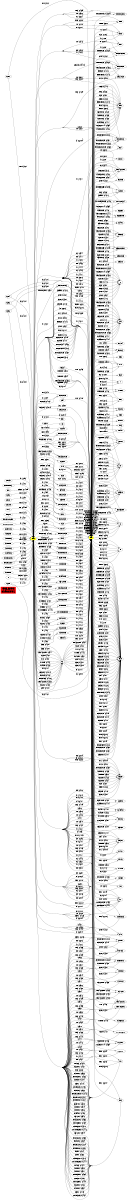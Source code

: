 // Created automatically by xgraphviz, DO NOT EDIT!
digraph OH_HO2 {
  concentrate=true;
  rankdir=LR;
  size="8,8";
"OH_HO2\nchemistry"
  [shape=box, fontsize=30,
  style="filled", color=red];
subgraph species {
node[shape=oval,
  color=yellow,
  style="filled"];
HO2
OH
}
ACETOL -> HO2 [label = "OH (G4316)"];
ACETOL -> HO2 [label = "hv (J4302)"];
Br -> HO2 [label = "HCHO (G7400)"];
BrO -> HO2 [label = "CH3O2 (G7402b)"];
C2H2 -> HO2 [label = "OH (G4222)"];
C2H2 -> OH [label = "OH (G4222)"];
C2H4 -> HO2 [label = "O3 (G4201)"];
C2H4 -> OH [label = "O3 (G4201)"];
C2H5O2 -> HO2 [label = " (G4206)"];
C2H5O2 -> HO2 [label = "NO (G4204)"];
C2H5O2 -> HO2 [label = "NO3 (G4205)"];
C2H5OOH -> HO2 [label = "hv (J4200)"];
C2H5OOH -> OH [label = "OH (G4207)"];
C2H5OOH -> OH [label = "hv (J4200)"];
C3H6 -> HO2 [label = "O3 (G4301)"];
C3H6 -> OH [label = "O3 (G4301)"];
C3H8 -> HO2 [label = "OH (G4300)"];
C59OOH -> OH [label = "hv (J4516)"];
C5H8 -> HO2 [label = "O3 (G4500)"];
C5H8 -> OH [label = "O3 (G4500)"];
CH2ClI -> HO2 [label = "hv (J8403)"];
CH2I2 -> HO2 [label = "hv (J8400)"];
CH3CCl3 -> OH [label = "O1D (G6407)"];
CH3CHO -> HO2 [label = "hv (J4201)"];
CH3CO3H -> OH [label = "hv (J4202)"];
CH3Cl -> OH [label = "O1D (G6405)"];
CH3O2 -> HO2 [label = " (G4106a)"];
CH3O2 -> HO2 [label = "BrO (G7402b)"];
CH3O2 -> HO2 [label = "ClO (G6403)"];
CH3O2 -> HO2 [label = "IO (G8401)"];
CH3O2 -> HO2 [label = "NO (G4104)"];
CH3O2 -> HO2 [label = "NO3 (G4105)"];
CH3OH -> HO2 [label = "OH (G4102)"];
CH3OOH -> HO2 [label = "hv (J4100)"];
CH3OOH -> OH [label = "Cl (G6402)"];
CH3OOH -> OH [label = "OH (G4107)"];
CH3OOH -> OH [label = "hv (J4100)"];
CH4 -> OH [label = "O1D (G4100)"];
CO2H3CHO -> HO2 [label = "hv (J4418)"];
CO2H3CO3 -> HO2 [label = " (G4451)"];
CO2H3CO3 -> HO2 [label = "NO (G4453)"];
CO2H3CO3 -> HO2 [label = "NO3 (G4454)"];
CO2H3CO3H -> HO2 [label = "hv (J4409)"];
CO2H3CO3H -> HO2 [label = "hv (J4410)"];
CO2H3CO3H -> OH [label = "hv (J4409)"];
Cl -> HO2 [label = "H2O2 (G6202)"];
Cl -> HO2 [label = "HCHO (G6401)"];
Cl -> OH [label = "CH3OOH (G6402)"];
Cl -> OH [label = "HO2 (G6201b)"];
ClO -> HO2 [label = "CH3O2 (G6403)"];
ClO -> HO2 [label = "OH (G6203)"];
DMS -> HO2 [label = "OH (G9400b)"];
DMSO -> HO2 [label = "OH (G9402)"];
ETHGLY -> HO2 [label = "OH (G4248)"];
ETHOHNO3 -> HO2 [label = "hv (J4212)"];
GLYOX -> HO2 [label = "NO3 (G4235)"];
GLYOX -> HO2 [label = "OH (G4234)"];
GLYOX -> HO2 [label = "hv (J4208)"];
H -> HO2 [label = "O2 (G2100)"];
H -> OH [label = "HO2 (G2108a)"];
H -> OH [label = "O3 (G2101)"];
H2 -> OH [label = "O1D (G2102)"];
H2O -> OH [label = "O1D (G2111)"];
H2O -> OH [label = "hv (J2100)"];
H2O2 -> HO2 [label = "Cl (G6202)"];
H2O2 -> HO2 [label = "OH (G2112)"];
H2O2 -> OH [label = "hv (J2101)"];
HCHO -> HO2 [label = "Br (G7400)"];
HCHO -> HO2 [label = "Cl (G6401)"];
HCHO -> HO2 [label = "NO3 (G4109)"];
HCHO -> HO2 [label = "OH (G4108)"];
HCHO -> HO2 [label = "hv (J4101b)"];
HCOCO2H -> HO2 [label = "OH (G4240)"];
HCOCO2H -> HO2 [label = "hv (J4209)"];
HCOCO3 -> HO2 [label = " (G4236)"];
HCOCO3 -> HO2 [label = "NO (G4238)"];
HCOCO3 -> HO2 [label = "NO3 (G4239)"];
HCOCO3H -> HO2 [label = "hv (J4210)"];
HCOCO3H -> OH [label = "hv (J4210)"];
HCOOH -> HO2 [label = "OH (G4111)"];
HNO -> HO2 [label = "O2 (G3224)"];
HNO3 -> OH [label = "hv (J3201)"];
HNO4 -> HO2 [label = " (G3207)"];
HNO4 -> HO2 [label = "hv (J3202)"];
HNO4 -> OH [label = "hv (J3202)"];
HO12CO3C4 -> HO2 [label = "OH (G4456)"];
HO12CO3C4 -> HO2 [label = "hv (J4419)"];
HO2 -> C2H5OOH [label = "C2H5O2 (G4203)"];
HO2 -> C59OOH [label = "C59O2 (G4562)"];
HO2 -> CH3CO2H [label = "CH3CO3 (G4211b)"];
HO2 -> CH3CO3H [label = "CH3CO3 (G4211a)"];
HO2 -> CH3OOH [label = "CH3O2 (G4103)"];
HO2 -> CH3SO3H [label = "CH3SO3 (G9405)"];
HO2 -> CO2H3CO3H [label = "CO2H3CO3 (G4452)"];
HO2 -> ClO [label = "Cl (G6201b)"];
HO2 -> H2 [label = "H (G2108b)"];
HO2 -> H2O [label = "H (G2108c)"];
HO2 -> H2O [label = "NH2 (G3212)"];
HO2 -> H2O [label = "OH (G2109)"];
HO2 -> H2O2 [label = "HO2 (G2110)"];
HO2 -> HBr [label = "Br (G7200)"];
HO2 -> HCOCO2H [label = "HCOCO3 (G4237)"];
HO2 -> HCOCO3H [label = "HCOCO3 (G4237)"];
HO2 -> HCl [label = "Cl (G6201a)"];
HO2 -> HI [label = "I (G8200)"];
HO2 -> HNO [label = "NH2 (G3212)"];
HO2 -> HNO4 [label = "NO2 (G3203)"];
HO2 -> HO2_a01 [label = " (H2101f_a01)"];
HO2 -> HOBr [label = "BrO (G7201)"];
HO2 -> HOCH2CO2H [label = "HOCH2CO3 (G4226)"];
HO2 -> HOCH2CO3H [label = "HOCH2CO3 (G4226)"];
HO2 -> HOCl [label = "ClO (G6204)"];
HO2 -> HOI [label = "IO (G8201)"];
HO2 -> HYETHO2H [label = "HOCH2CH2O2 (G4244)"];
HO2 -> HYPERACET [label = "CH3COCH2O2 (G4312)"];
HO2 -> HYPROPO2H [label = "HYPROPO2 (G4323)"];
HO2 -> IC3H7OOH [label = "IC3H7O2 (G4304)"];
HO2 -> ISOPBOOH [label = "ISOPBO2 (G4518)"];
HO2 -> ISOPDOOH [label = "ISOPDO2 (G4525)"];
HO2 -> LC4H9OOH [label = "LC4H9O2 (G4402)"];
HO2 -> LC578OOH [label = "LC578O2 (G4547)"];
HO2 -> LHC4ACCO2H [label = "LHC4ACCO3 (G4552)"];
HO2 -> LHC4ACCO3H [label = "LHC4ACCO3 (G4552)"];
HO2 -> LHMVKABOOH [label = "LHMVKABO2 (G4438)"];
HO2 -> LISOPACOOH [label = "LISOPACO2 (G4511)"];
HO2 -> LMEKOOH [label = "LMEKO2 (G4414)"];
HO2 -> LMVKOHABOOH [label = "LMVKOHABO2 (G4445)"];
HO2 -> LNISOOH [label = "LNISO3 (G4539)"];
HO2 -> MACO2H [label = "MACO3 (G4425)"];
HO2 -> MACO3H [label = "MACO3 (G4425)"];
HO2 -> MACROOH [label = "MACRO2 (G4430)"];
HO2 -> NH2O [label = "NH2 (G3211)"];
HO2 -> NISOPOOH [label = "NISOPO2 (G4532)"];
HO2 -> NO2 [label = "NO (G3201)"];
HO2 -> NO2 [label = "NO3 (G3204)"];
HO2 -> O2 [label = "Br (G7200)"];
HO2 -> O2 [label = "BrO (G7201)"];
HO2 -> O2 [label = "CH3O2 (G4103)"];
HO2 -> O2 [label = "Cl (G6201a)"];
HO2 -> O2 [label = "ClO (G6204)"];
HO2 -> O2 [label = "H (G2108b)"];
HO2 -> O2 [label = "HO2 (G2110)"];
HO2 -> O2 [label = "I (G8200)"];
HO2 -> O2 [label = "IO (G8201)"];
HO2 -> O2 [label = "NO3 (G3204)"];
HO2 -> O2 [label = "O3 (G2107)"];
HO2 -> O2 [label = "O3P (G2106)"];
HO2 -> O2 [label = "OH (G2109)"];
HO2 -> O3 [label = "CH3CO3 (G4211b)"];
HO2 -> O3 [label = "HCOCO3 (G4237)"];
HO2 -> O3 [label = "HOCH2CO3 (G4226)"];
HO2 -> O3 [label = "LHC4ACCO3 (G4552)"];
HO2 -> O3 [label = "MACO3 (G4425)"];
HO2 -> O3P [label = "H (G2108c)"];
HO2 -> OH [label = "Cl (G6201b)"];
HO2 -> OH [label = "H (G2108a)"];
HO2 -> OH [label = "NH2 (G3211)"];
HO2 -> OH [label = "NO (G3201)"];
HO2 -> OH [label = "NO3 (G3204)"];
HO2 -> OH [label = "O3 (G2107)"];
HO2 -> OH [label = "O3P (G2106)"];
HO2 -> PR2O2HNO3 [label = "PRONO3BO2 (G4327)"];
HO2_a01 -> HO2 [label = " (H2101b_a01)"];
HOBr -> OH [label = "O3P (G7203)"];
HOBr -> OH [label = "hv (J7200)"];
HOCH2CH2O -> HO2 [label = " (G4247a)"];
HOCH2CH2O -> HO2 [label = " (G4247b)"];
HOCH2CH2O2 -> HO2 [label = "NO (G4243)"];
HOCH2CHO -> HO2 [label = "OH (G4223)"];
HOCH2CHO -> HO2 [label = "hv (J4205)"];
HOCH2CO2H -> HO2 [label = "OH (G4230)"];
HOCH2CO3 -> HO2 [label = " (G4225)"];
HOCH2CO3 -> HO2 [label = "NO (G4227)"];
HOCH2CO3 -> HO2 [label = "NO3 (G4229)"];
HOCH2CO3H -> HO2 [label = "hv (J4206)"];
HOCH2CO3H -> OH [label = "hv (J4206)"];
HOCH2COCHO -> HO2 [label = "hv (J4311)"];
HOCH2COCO2H -> HO2 [label = "hv (J4308)"];
HOCl -> OH [label = "hv (J6201)"];
HOI -> OH [label = "hv (J8200)"];
HONO -> OH [label = "hv (J3200)"];
HYETHO2H -> OH [label = "OH (G4246b)"];
HYETHO2H -> OH [label = "hv (J4211)"];
HYPERACET -> OH [label = "OH (G4315b)"];
HYPERACET -> OH [label = "hv (J4304)"];
HYPROPO2 -> HO2 [label = " (G4322)"];
HYPROPO2 -> HO2 [label = "NO (G4324)"];
HYPROPO2 -> HO2 [label = "NO3 (G4325)"];
HYPROPO2H -> HO2 [label = "hv (J4309)"];
HYPROPO2H -> OH [label = "OH (G4326b)"];
HYPROPO2H -> OH [label = "hv (J4309)"];
IC3H7NO3 -> HO2 [label = "hv (J4306)"];
IC3H7O2 -> HO2 [label = " (G4306)"];
IC3H7O2 -> HO2 [label = "NO (G4305)"];
IC3H7OOH -> HO2 [label = "hv (J4300)"];
IC3H7OOH -> OH [label = "OH (G4307)"];
IC3H7OOH -> OH [label = "hv (J4300)"];
IO -> HO2 [label = "CH3O2 (G8401)"];
ISOPAOH -> HO2 [label = "OH (G4515)"];
ISOPBNO3 -> HO2 [label = "hv (J4505)"];
ISOPBO2 -> HO2 [label = " (G4517)"];
ISOPBO2 -> HO2 [label = "NO (G4519)"];
ISOPBO2 -> HO2 [label = "NO3 (G4520)"];
ISOPBOH -> HO2 [label = "OH (G4522)"];
ISOPBOOH -> HO2 [label = "hv (J4504)"];
ISOPBOOH -> OH [label = "hv (J4504)"];
ISOPDNO3 -> HO2 [label = "hv (J4507)"];
ISOPDO2 -> HO2 [label = " (G4524)"];
ISOPDO2 -> HO2 [label = "NO (G4526)"];
ISOPDO2 -> HO2 [label = "NO3 (G4527)"];
ISOPDOH -> HO2 [label = "OH (G4529)"];
ISOPDOOH -> HO2 [label = "hv (J4506)"];
ISOPDOOH -> OH [label = "OH (G4528)"];
ISOPDOOH -> OH [label = "hv (J4506)"];
LC4H9NO3 -> HO2 [label = "hv (J4406)"];
LC4H9O2 -> HO2 [label = " (G4401)"];
LC4H9O2 -> HO2 [label = "NO (G4403)"];
LC4H9OOH -> HO2 [label = "hv (J4400)"];
LC4H9OOH -> OH [label = "OH (G4404)"];
LC4H9OOH -> OH [label = "hv (J4400)"];
LC578O2 -> HO2 [label = " (G4546)"];
LC578O2 -> HO2 [label = "NO (G4548)"];
LC578O2 -> HO2 [label = "NO3 (G4549)"];
LC578OOH -> HO2 [label = "hv (J4512)"];
LC578OOH -> OH [label = "hv (J4512)"];
LHC4ACCHO -> HO2 [label = "O3 (G4544)"];
LHC4ACCHO -> HO2 [label = "hv (J4511)"];
LHC4ACCHO -> OH [label = "O3 (G4544)"];
LHC4ACCO2H -> HO2 [label = "OH (G4556)"];
LHC4ACCO3 -> HO2 [label = " (G4551)"];
LHC4ACCO3 -> HO2 [label = "NO (G4553)"];
LHC4ACCO3 -> HO2 [label = "NO3 (G4555)"];
LHC4ACCO3H -> HO2 [label = "hv (J4513)"];
LHC4ACCO3H -> OH [label = "hv (J4513)"];
LHMVKABO2 -> HO2 [label = " (G4437)"];
LHMVKABO2 -> HO2 [label = "NO (G4439)"];
LHMVKABO2 -> HO2 [label = "NO3 (G4440)"];
LHMVKABOOH -> HO2 [label = "hv (J4416)"];
LHMVKABOOH -> OH [label = "OH (G4441)"];
LHMVKABOOH -> OH [label = "hv (J4416)"];
LISOPACNO3 -> HO2 [label = "hv (J4503)"];
LISOPACO2 -> HO2 [label = " (G4510)"];
LISOPACO2 -> HO2 [label = "NO (G4512)"];
LISOPACO2 -> HO2 [label = "NO3 (G4513)"];
LISOPACOOH -> HO2 [label = "hv (J4502)"];
LISOPACOOH -> OH [label = "OH (G4514)"];
LISOPACOOH -> OH [label = "hv (J4502)"];
LMEKOOH -> OH [label = "OH (G4416)"];
LMEKOOH -> OH [label = "hv (J4404)"];
LMVKOHABO2 -> HO2 [label = " (G4444)"];
LMVKOHABO2 -> HO2 [label = "NO (G4446)"];
LMVKOHABO2 -> HO2 [label = "NO3 (G4447)"];
LMVKOHABOOH -> HO2 [label = "hv (J4408)"];
LMVKOHABOOH -> OH [label = "OH (G4448)"];
LMVKOHABOOH -> OH [label = "hv (J4408)"];
LNISO3 -> HO2 [label = "NO (G4540)"];
LNISO3 -> HO2 [label = "NO3 (G4541)"];
LNISOOH -> HO2 [label = "hv (J4510)"];
LNISOOH -> OH [label = "hv (J4510)"];
MACO3H -> OH [label = "hv (J4415)"];
MACR -> HO2 [label = "O3 (G4422)"];
MACR -> HO2 [label = "hv (J4411)"];
MACR -> OH [label = "O3 (G4422)"];
MACRO2 -> HO2 [label = " (G4429)"];
MACRO2 -> HO2 [label = "NO (G4431)"];
MACRO2 -> HO2 [label = "NO3 (G4432)"];
MACROH -> HO2 [label = "OH (G4434)"];
MACROH -> HO2 [label = "hv (J4414)"];
MACROOH -> HO2 [label = "hv (J4412)"];
MACROOH -> HO2 [label = "hv (J4413)"];
MACROOH -> OH [label = "hv (J4412)"];
MACROOH -> OH [label = "hv (J4413)"];
MGLYOX -> HO2 [label = "hv (J4303)"];
MVK -> HO2 [label = "O3 (G4405)"];
MVK -> HO2 [label = "hv (J4401)"];
MVK -> OH [label = "O3 (G4405)"];
MVKOH -> HO2 [label = "O3 (G4443)"];
MVKOH -> HO2 [label = "hv (J4417)"];
MVKOH -> OH [label = "O3 (G4443)"];
NC4CHO -> HO2 [label = "O3 (G4537)"];
NC4CHO -> HO2 [label = "hv (J4509)"];
NC4CHO -> OH [label = "O3 (G4537)"];
NH2 -> HO2 [label = "NO (G3213)"];
NH2 -> OH [label = "HO2 (G3211)"];
NH2 -> OH [label = "NO (G3213)"];
NISOPO2 -> HO2 [label = " (G4531)"];
NISOPO2 -> HO2 [label = "NO (G4533)"];
NISOPO2 -> HO2 [label = "NO3 (G4534)"];
NISOPOOH -> HO2 [label = "hv (J4508)"];
NISOPOOH -> OH [label = "OH (G4535)"];
NISOPOOH -> OH [label = "hv (J4508)"];
NO -> HO2 [label = "C2H5O2 (G4204)"];
NO -> HO2 [label = "CH3O2 (G4104)"];
NO -> HO2 [label = "CO2H3CO3 (G4453)"];
NO -> HO2 [label = "HCOCO3 (G4238)"];
NO -> HO2 [label = "HOCH2CH2O2 (G4243)"];
NO -> HO2 [label = "HOCH2CO3 (G4227)"];
NO -> HO2 [label = "HYPROPO2 (G4324)"];
NO -> HO2 [label = "IC3H7O2 (G4305)"];
NO -> HO2 [label = "ISOPBO2 (G4519)"];
NO -> HO2 [label = "ISOPDO2 (G4526)"];
NO -> HO2 [label = "LC4H9O2 (G4403)"];
NO -> HO2 [label = "LC578O2 (G4548)"];
NO -> HO2 [label = "LHC4ACCO3 (G4553)"];
NO -> HO2 [label = "LHMVKABO2 (G4439)"];
NO -> HO2 [label = "LISOPACO2 (G4512)"];
NO -> HO2 [label = "LMVKOHABO2 (G4446)"];
NO -> HO2 [label = "LNISO3 (G4540)"];
NO -> HO2 [label = "MACRO2 (G4431)"];
NO -> HO2 [label = "NH2 (G3213)"];
NO -> HO2 [label = "NISOPO2 (G4533)"];
NO -> HO2 [label = "PRONO3BO2 (G4328)"];
NO -> OH [label = "HO2 (G3201)"];
NO -> OH [label = "NH2 (G3213)"];
NO3 -> HO2 [label = "C2H5O2 (G4205)"];
NO3 -> HO2 [label = "CH3O2 (G4105)"];
NO3 -> HO2 [label = "CO2H3CO3 (G4454)"];
NO3 -> HO2 [label = "GLYOX (G4235)"];
NO3 -> HO2 [label = "HCHO (G4109)"];
NO3 -> HO2 [label = "HCOCO3 (G4239)"];
NO3 -> HO2 [label = "HOCH2CO3 (G4229)"];
NO3 -> HO2 [label = "HYPROPO2 (G4325)"];
NO3 -> HO2 [label = "ISOPBO2 (G4520)"];
NO3 -> HO2 [label = "ISOPDO2 (G4527)"];
NO3 -> HO2 [label = "LC578O2 (G4549)"];
NO3 -> HO2 [label = "LHC4ACCO3 (G4555)"];
NO3 -> HO2 [label = "LHMVKABO2 (G4440)"];
NO3 -> HO2 [label = "LISOPACO2 (G4513)"];
NO3 -> HO2 [label = "LMVKOHABO2 (G4447)"];
NO3 -> HO2 [label = "LNISO3 (G4541)"];
NO3 -> HO2 [label = "MACRO2 (G4432)"];
NO3 -> HO2 [label = "NISOPO2 (G4534)"];
NO3 -> HO2 [label = "PRONO3BO2 (G4329)"];
NO3 -> OH [label = "HO2 (G3204)"];
O1D -> OH [label = "CH3CCl3 (G6407)"];
O1D -> OH [label = "CH3Cl (G6405)"];
O1D -> OH [label = "CH4 (G4100)"];
O1D -> OH [label = "H2 (G2102)"];
O1D -> OH [label = "H2O (G2111)"];
O2 -> HO2 [label = "H (G2100)"];
O2 -> HO2 [label = "HNO (G3224)"];
O3 -> HO2 [label = "C2H4 (G4201)"];
O3 -> HO2 [label = "C3H6 (G4301)"];
O3 -> HO2 [label = "C5H8 (G4500)"];
O3 -> HO2 [label = "LHC4ACCHO (G4544)"];
O3 -> HO2 [label = "MACR (G4422)"];
O3 -> HO2 [label = "MVK (G4405)"];
O3 -> HO2 [label = "MVKOH (G4443)"];
O3 -> HO2 [label = "NC4CHO (G4537)"];
O3 -> HO2 [label = "OH (G2104)"];
O3 -> OH [label = "C2H4 (G4201)"];
O3 -> OH [label = "C3H6 (G4301)"];
O3 -> OH [label = "C5H8 (G4500)"];
O3 -> OH [label = "H (G2101)"];
O3 -> OH [label = "HO2 (G2107)"];
O3 -> OH [label = "LHC4ACCHO (G4544)"];
O3 -> OH [label = "MACR (G4422)"];
O3 -> OH [label = "MVK (G4405)"];
O3 -> OH [label = "MVKOH (G4443)"];
O3 -> OH [label = "NC4CHO (G4537)"];
O3P -> OH [label = "HO2 (G2106)"];
O3P -> OH [label = "HOBr (G7203)"];
OH -> ACETOL [label = "HYPROPO2H (G4326b)"];
OH -> ACETOL [label = "LHC4ACCO2H (G4556)"];
OH -> ACETOL [label = "MACROH (G4434)"];
OH -> ACETOL [label = "MPAN (G4418)"];
OH -> BIACET [label = "LMEKOOH (G4416)"];
OH -> BIACETOH [label = "HO12CO3C4 (G4456)"];
OH -> BIACETOH [label = "LHMVKABOOH (G4441)"];
OH -> Br [label = "Br2 (G7204)"];
OH -> Br [label = "CH2Br2 (G7408)"];
OH -> Br [label = "CH2ClBr (G7607)"];
OH -> Br [label = "CH3Br (G7403)"];
OH -> Br [label = "CHBr3 (G7407)"];
OH -> Br [label = "CHCl2Br (G7605)"];
OH -> Br [label = "CHClBr2 (G7606)"];
OH -> Br [label = "HBr (G7202)"];
OH -> C2H5O2 [label = "C2H5OOH (G4207)"];
OH -> C2H5O2 [label = "C2H6 (G4200)"];
OH -> C2H5O2 [label = "C3H8 (G4300)"];
OH -> C2H5O2 [label = "LC4H9NO3 (G4417)"];
OH -> C2H5O2 [label = "LC4H9OOH (G4404)"];
OH -> C2H5O2 [label = "LMEKOOH (G4416)"];
OH -> C59O2 [label = "C59OOH (G4565)"];
OH -> C59O2 [label = "HCOC5 (G4560)"];
OH -> CH3CHO [label = "C2H5OOH (G4207)"];
OH -> CH3CO3 [label = "CH3CHO (G4208)"];
OH -> CH3CO3 [label = "CH3CO3H (G4218)"];
OH -> CH3CO3 [label = "LHC4ACCO2H (G4556)"];
OH -> CH3CO3 [label = "MACO2H (G4435)"];
OH -> CH3CO3 [label = "MGLYOX (G4317)"];
OH -> CH3COCH2O2 [label = "CH3COCH3 (G4311)"];
OH -> CH3COCH2O2 [label = "HYPERACET (G4315a)"];
OH -> CH3COCH2O2 [label = "LMEKOOH (G4416)"];
OH -> CH3COCH3 [label = "IC3H7NO3 (G4320)"];
OH -> CH3COCH3 [label = "IC3H7OOH (G4307)"];
OH -> CH3O2 [label = "C3H7I (G8400)"];
OH -> CH3O2 [label = "CH3CO2H (G4210)"];
OH -> CH3O2 [label = "CH3OOH (G4107)"];
OH -> CH3O2 [label = "CH4 (G4101)"];
OH -> CH3O2 [label = "DMSO (G9402)"];
OH -> CH3O2 [label = "ISOPBOH (G4522)"];
OH -> CH3SO2 [label = "DMS (G9400a)"];
OH -> CH3SO3H [label = "DMSO (G9402)"];
OH -> CO [label = "C2H2 (G4222)"];
OH -> CO [label = "GLYOX (G4234)"];
OH -> CO [label = "HCHO (G4108)"];
OH -> CO [label = "HCOCO2H (G4240)"];
OH -> CO [label = "HOCH2COCHO (G4333)"];
OH -> CO [label = "LC5PAN1719 (G4559)"];
OH -> CO [label = "LHC4ACCO2H (G4556)"];
OH -> CO [label = "MGLYOX (G4317)"];
OH -> CO [label = "MPAN (G4418)"];
OH -> CO [label = "PAN (G4220)"];
OH -> CO [label = "PHAN (G4233)"];
OH -> CO2 [label = "C3H8 (G4300)"];
OH -> CO2 [label = "CH3CO2H (G4210)"];
OH -> CO2 [label = "CO (G4110)"];
OH -> CO2 [label = "HCOCO2H (G4240)"];
OH -> CO2 [label = "HCOOH (G4111)"];
OH -> CO2 [label = "HOCH2CO2H (G4230)"];
OH -> CO2 [label = "HOCH2COCO2H (G4335)"];
OH -> CO2 [label = "LC4H9NO3 (G4417)"];
OH -> CO2 [label = "LC4H9OOH (G4404)"];
OH -> CO2 [label = "LHC4ACCO2H (G4556)"];
OH -> CO2 [label = "LMEKOOH (G4416)"];
OH -> CO2 [label = "MACO2H (G4435)"];
OH -> CO2H3CHO [label = "LHMVKABOOH (G4441)"];
OH -> CO2H3CHO [label = "LMVKOHABOOH (G4448)"];
OH -> CO2H3CO3 [label = "CO2H3CHO (G4449)"];
OH -> CO2H3CO3 [label = "CO2H3CO3H (G4455)"];
OH -> Cl [label = "CH3CCl3 (G6408)"];
OH -> Cl [label = "CH3Cl (G6406)"];
OH -> Cl [label = "ClO (G6203)"];
OH -> Cl [label = "HCl (G6205)"];
OH -> ClO [label = "HOCl (G6206)"];
OH -> DMSO [label = "DMS (G9400b)"];
OH -> GLYOX [label = "C2H2 (G4222)"];
OH -> GLYOX [label = "HOCH2CHO (G4223)"];
OH -> H [label = "CO (G4110)"];
OH -> H [label = "H2 (G2105)"];
OH -> H [label = "Hg (G10200)"];
OH -> H [label = "O3P (G2103)"];
OH -> H2O [label = "ACETOL (G4316)"];
OH -> H2O [label = "C2H4 (G4202)"];
OH -> H2O [label = "C2H5OOH (G4207)"];
OH -> H2O [label = "C2H6 (G4200)"];
OH -> H2O [label = "C3H8 (G4300)"];
OH -> H2O [label = "CH2Br2 (G7408)"];
OH -> H2O [label = "CH2ClBr (G7607)"];
OH -> H2O [label = "CH3Br (G7403)"];
OH -> H2O [label = "CH3CCl3 (G6408)"];
OH -> H2O [label = "CH3CHO (G4208)"];
OH -> H2O [label = "CH3CO2H (G4210)"];
OH -> H2O [label = "CH3CO3H (G4218)"];
OH -> H2O [label = "CH3COCH3 (G4311)"];
OH -> H2O [label = "CH3Cl (G6406)"];
OH -> H2O [label = "CH3OOH (G4107)"];
OH -> H2O [label = "CH4 (G4101)"];
OH -> H2O [label = "CHBr3 (G7407)"];
OH -> H2O [label = "CHCl2Br (G7605)"];
OH -> H2O [label = "CHClBr2 (G7606)"];
OH -> H2O [label = "ETHGLY (G4248)"];
OH -> H2O [label = "ETHOHNO3 (G4245)"];
OH -> H2O [label = "GLYOX (G4234)"];
OH -> H2O [label = "H2 (G2105)"];
OH -> H2O [label = "H2O2 (G2112)"];
OH -> H2O [label = "HBr (G7202)"];
OH -> H2O [label = "HCHO (G4108)"];
OH -> H2O [label = "HCOCO2H (G4240)"];
OH -> H2O [label = "HCOCO3H (G4241)"];
OH -> H2O [label = "HCOOH (G4111)"];
OH -> H2O [label = "HCl (G6205)"];
OH -> H2O [label = "HI (G8202)"];
OH -> H2O [label = "HNO (G3219)"];
OH -> H2O [label = "HNO3 (G3206)"];
OH -> H2O [label = "HNO4 (G3208)"];
OH -> H2O [label = "HO2 (G2109)"];
OH -> H2O [label = "HOCH2CHO (G4223)"];
OH -> H2O [label = "HOCH2CO2H (G4230)"];
OH -> H2O [label = "HOCH2CO3H (G4231)"];
OH -> H2O [label = "HOCl (G6206)"];
OH -> H2O [label = "HONO (G3205)"];
OH -> H2O [label = "HYETHO2H (G4246a)"];
OH -> H2O [label = "HYETHO2H (G4246b)"];
OH -> H2O [label = "HYPERACET (G4315a)"];
OH -> H2O [label = "HYPERACET (G4315b)"];
OH -> H2O [label = "IC3H7OOH (G4307)"];
OH -> H2O [label = "LC4H9NO3 (G4417)"];
OH -> H2O [label = "LC4H9OOH (G4404)"];
OH -> H2O [label = "LMEKOOH (G4416)"];
OH -> H2O [label = "MEK (G4413)"];
OH -> H2O [label = "NC4H10 (G4400)"];
OH -> H2O [label = "NH2OH (G3223)"];
OH -> H2O [label = "NH3 (G3209)"];
OH -> H2O [label = "NHOH (G3222)"];
OH -> H2O [label = "PAN (G4220)"];
OH -> H2O [label = "PHAN (G4233)"];
OH -> H2SO4 [label = "SO2 (G9200)"];
OH -> HCHO [label = "CH3OH (G4102)"];
OH -> HCHO [label = "CH3OOH (G4107)"];
OH -> HCHO [label = "DMS (G9400a)"];
OH -> HCHO [label = "DMSO (G9402)"];
OH -> HCHO [label = "HOCH2CO2H (G4230)"];
OH -> HCHO [label = "ISOPBNO3 (G4523)"];
OH -> HCHO [label = "ISOPBOH (G4522)"];
OH -> HCHO [label = "MACO2H (G4435)"];
OH -> HCHO [label = "MACROH (G4434)"];
OH -> HCHO [label = "PAN (G4220)"];
OH -> HCHO [label = "PHAN (G4233)"];
OH -> HCOC5 [label = "ISOPDNO3 (G4530)"];
OH -> HCOC5 [label = "ISOPDOH (G4529)"];
OH -> HCOC5 [label = "ISOPDOOH (G4528)"];
OH -> HCOCO3 [label = "GLYOX (G4234)"];
OH -> HCOCO3 [label = "HCOCO3H (G4241)"];
OH -> HCOOH [label = "C2H2 (G4222)"];
OH -> HCl [label = "ClO (G6203)"];
OH -> HIO3 [label = "OIO (G8203)"];
OH -> HNO [label = "NHOH (G3222)"];
OH -> HNO3 [label = "NO2 (G3202)"];
OH -> HO12CO3C4 [label = "LC5PAN1719 (G4559)"];
OH -> HO12CO3C4 [label = "LMVKOHABOOH (G4448)"];
OH -> HO2 [label = "ACETOL (G4316)"];
OH -> HO2 [label = "C2H2 (G4222)"];
OH -> HO2 [label = "C3H8 (G4300)"];
OH -> HO2 [label = "CH3OH (G4102)"];
OH -> HO2 [label = "ClO (G6203)"];
OH -> HO2 [label = "DMS (G9400b)"];
OH -> HO2 [label = "DMSO (G9402)"];
OH -> HO2 [label = "ETHGLY (G4248)"];
OH -> HO2 [label = "GLYOX (G4234)"];
OH -> HO2 [label = "H2O2 (G2112)"];
OH -> HO2 [label = "HCHO (G4108)"];
OH -> HO2 [label = "HCOCO2H (G4240)"];
OH -> HO2 [label = "HCOOH (G4111)"];
OH -> HO2 [label = "HO12CO3C4 (G4456)"];
OH -> HO2 [label = "HOCH2CHO (G4223)"];
OH -> HO2 [label = "HOCH2CO2H (G4230)"];
OH -> HO2 [label = "ISOPAOH (G4515)"];
OH -> HO2 [label = "ISOPBOH (G4522)"];
OH -> HO2 [label = "ISOPDOH (G4529)"];
OH -> HO2 [label = "LHC4ACCO2H (G4556)"];
OH -> HO2 [label = "MACROH (G4434)"];
OH -> HO2 [label = "O3 (G2104)"];
OH -> HO2 [label = "SO2 (G9200)"];
OH -> HOBr [label = "Br2 (G7204)"];
OH -> HOCH2CH2O2 [label = "C2H4 (G4202)"];
OH -> HOCH2CH2O2 [label = "HYETHO2H (G4246a)"];
OH -> HOCH2CHO [label = "ETHGLY (G4248)"];
OH -> HOCH2CHO [label = "ETHOHNO3 (G4245)"];
OH -> HOCH2CHO [label = "HYETHO2H (G4246b)"];
OH -> HOCH2CHO [label = "LHC4ACCO2H (G4556)"];
OH -> HOCH2CO3 [label = "HOCH2CHO (G4223)"];
OH -> HOCH2CO3 [label = "HOCH2CO3H (G4231)"];
OH -> HOCH2CO3 [label = "HOCH2COCHO (G4333)"];
OH -> HOCH2CO3 [label = "HOCH2COCO2H (G4335)"];
OH -> HOI [label = "I2 (G8204)"];
OH -> HONO [label = "NO (G3200)"];
OH -> HYPROPO2 [label = "C3H6 (G4302)"];
OH -> HYPROPO2 [label = "HYPROPO2H (G4326a)"];
OH -> HgO [label = "Hg (G10200)"];
OH -> I [label = "C3H7I (G8400)"];
OH -> I [label = "HI (G8202)"];
OH -> I [label = "I2 (G8204)"];
OH -> IC3H7O2 [label = "C3H8 (G4300)"];
OH -> IC3H7O2 [label = "IC3H7OOH (G4307)"];
OH -> ISOPBO2 [label = "C5H8 (G4501)"];
OH -> ISOPBO2 [label = "ISOPBOOH (G4521)"];
OH -> ISOPDO2 [label = "C5H8 (G4501)"];
OH -> LC4H9O2 [label = "LC4H9OOH (G4404)"];
OH -> LC4H9O2 [label = "NC4H10 (G4400)"];
OH -> LC578O2 [label = "LC578OOH (G4550)"];
OH -> LC578O2 [label = "LHC4ACCHO (G4543)"];
OH -> LHC4ACCHO [label = "ISOPAOH (G4515)"];
OH -> LHC4ACCHO [label = "LISOPACNO3 (G4516)"];
OH -> LHC4ACCHO [label = "LISOPACOOH (G4514)"];
OH -> LHC4ACCO3 [label = "LHC4ACCHO (G4543)"];
OH -> LHC4ACCO3 [label = "LHC4ACCO3H (G4557)"];
OH -> LHMVKABO2 [label = "MVK (G4406)"];
OH -> LISOPACO2 [label = "C5H8 (G4501)"];
OH -> LMEKO2 [label = "LMEKOOH (G4416)"];
OH -> LMEKO2 [label = "MEK (G4413)"];
OH -> LMVKOHABO2 [label = "MVKOH (G4442)"];
OH -> LNISO3 [label = "LNISOOH (G4542)"];
OH -> LNISO3 [label = "NC4CHO (G4536)"];
OH -> MACO3 [label = "MACO3H (G4436)"];
OH -> MACO3 [label = "MACR (G4421)"];
OH -> MACRO2 [label = "MACR (G4421)"];
OH -> MACRO2 [label = "MACROOH (G4433)"];
OH -> MACROH [label = "LC5PAN1719 (G4559)"];
OH -> MEK [label = "LC4H9NO3 (G4417)"];
OH -> MEK [label = "LC4H9OOH (G4404)"];
OH -> MGLYOX [label = "ACETOL (G4316)"];
OH -> MGLYOX [label = "HYPERACET (G4315b)"];
OH -> MGLYOX [label = "NOA (G4332)"];
OH -> MVK [label = "ISOPBNO3 (G4523)"];
OH -> MVK [label = "ISOPBOH (G4522)"];
OH -> MVKOH [label = "ISOPBOH (G4522)"];
OH -> NC4CHO [label = "NISOPOOH (G4535)"];
OH -> NH2 [label = "NH3 (G3209)"];
OH -> NHOH [label = "NH2OH (G3223)"];
OH -> NO [label = "HNO (G3219)"];
OH -> NO2 [label = "ETHOHNO3 (G4245)"];
OH -> NO2 [label = "HNO4 (G3208)"];
OH -> NO2 [label = "HONO (G3205)"];
OH -> NO2 [label = "IC3H7NO3 (G4320)"];
OH -> NO2 [label = "ISOPBNO3 (G4523)"];
OH -> NO2 [label = "ISOPDNO3 (G4530)"];
OH -> NO2 [label = "LC4H9NO3 (G4417)"];
OH -> NO2 [label = "LC5PAN1719 (G4559)"];
OH -> NO2 [label = "LISOPACNO3 (G4516)"];
OH -> NO2 [label = "MPAN (G4418)"];
OH -> NO2 [label = "NOA (G4332)"];
OH -> NO2 [label = "PAN (G4220)"];
OH -> NO2 [label = "PHAN (G4233)"];
OH -> NO3 [label = "HNO3 (G3206)"];
OH -> NOA [label = "PR2O2HNO3 (G4330b)"];
OH -> O2 [label = "ClO (G6203)"];
OH -> O2 [label = "HO2 (G2109)"];
OH -> O2 [label = "O3 (G2104)"];
OH -> O2 [label = "O3P (G2103)"];
OH -> OH [label = "C2H2 (G4222)"];
OH -> OH [label = "C2H5OOH (G4207)"];
OH -> OH [label = "CH3OOH (G4107)"];
OH -> OH [label = "HYETHO2H (G4246b)"];
OH -> OH [label = "HYPERACET (G4315b)"];
OH -> OH [label = "HYPROPO2H (G4326b)"];
OH -> OH [label = "IC3H7OOH (G4307)"];
OH -> OH [label = "ISOPDOOH (G4528)"];
OH -> OH [label = "LC4H9OOH (G4404)"];
OH -> OH [label = "LHMVKABOOH (G4441)"];
OH -> OH [label = "LISOPACOOH (G4514)"];
OH -> OH [label = "LMEKOOH (G4416)"];
OH -> OH [label = "LMVKOHABOOH (G4448)"];
OH -> OH [label = "NISOPOOH (G4535)"];
OH -> OH [label = "PR2O2HNO3 (G4330b)"];
OH -> OH_a01 [label = " (H2100f_a01)"];
OH -> PRONO3BO2 [label = "PR2O2HNO3 (G4330a)"];
OH -> SO2 [label = "DMSO (G9402)"];
OH_a01 -> OH [label = " (H2100b_a01)"];
PR2O2HNO3 -> HO2 [label = "hv (J4310)"];
PR2O2HNO3 -> OH [label = "OH (G4330b)"];
PR2O2HNO3 -> OH [label = "hv (J4310)"];
PRONO3BO2 -> HO2 [label = "NO (G4328)"];
PRONO3BO2 -> HO2 [label = "NO3 (G4329)"];
SO2 -> HO2 [label = "OH (G9200)"];
}
